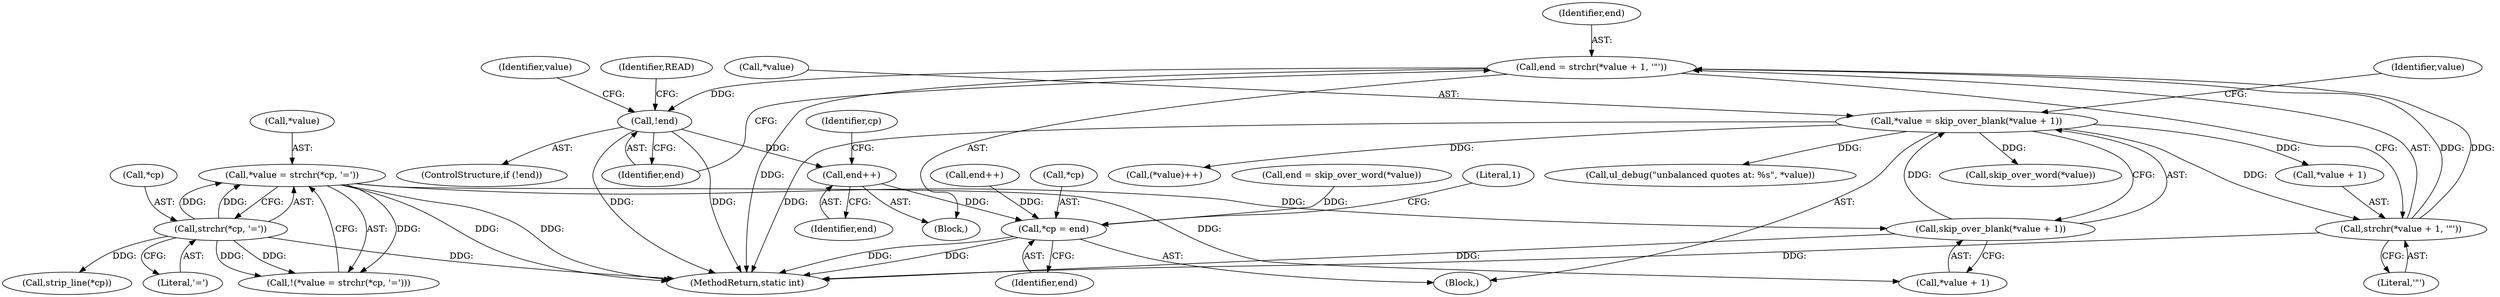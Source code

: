 digraph "1_util-linux_89e90ae7b2826110ea28c1c0eb8e7c56c3907bdc@API" {
"1000155" [label="(Call,end = strchr(*value + 1, '\"'))"];
"1000157" [label="(Call,strchr(*value + 1, '\"'))"];
"1000140" [label="(Call,*value = skip_over_blank(*value + 1))"];
"1000143" [label="(Call,skip_over_blank(*value + 1))"];
"1000120" [label="(Call,*value = strchr(*cp, '='))"];
"1000123" [label="(Call,strchr(*cp, '='))"];
"1000164" [label="(Call,!end)"];
"1000188" [label="(Call,end++)"];
"1000207" [label="(Call,*cp = end)"];
"1000189" [label="(Identifier,end)"];
"1000163" [label="(ControlStructure,if (!end))"];
"1000157" [label="(Call,strchr(*value + 1, '\"'))"];
"1000120" [label="(Call,*value = strchr(*cp, '='))"];
"1000144" [label="(Call,*value + 1)"];
"1000194" [label="(Call,skip_over_word(*value))"];
"1000212" [label="(Literal,1)"];
"1000205" [label="(Call,end++)"];
"1000119" [label="(Call,!(*value = strchr(*cp, '=')))"];
"1000124" [label="(Call,*cp)"];
"1000213" [label="(MethodReturn,static int)"];
"1000207" [label="(Call,*cp = end)"];
"1000141" [label="(Call,*value)"];
"1000123" [label="(Call,strchr(*cp, '='))"];
"1000208" [label="(Call,*cp)"];
"1000137" [label="(Call,strip_line(*cp))"];
"1000156" [label="(Identifier,end)"];
"1000168" [label="(Identifier,READ)"];
"1000152" [label="(Identifier,value)"];
"1000165" [label="(Identifier,end)"];
"1000192" [label="(Call,end = skip_over_word(*value))"];
"1000183" [label="(Identifier,value)"];
"1000158" [label="(Call,*value + 1)"];
"1000210" [label="(Identifier,end)"];
"1000181" [label="(Call,(*value)++)"];
"1000209" [label="(Identifier,cp)"];
"1000155" [label="(Call,end = strchr(*value + 1, '\"'))"];
"1000121" [label="(Call,*value)"];
"1000169" [label="(Call,ul_debug(\"unbalanced quotes at: %s\", *value))"];
"1000154" [label="(Block,)"];
"1000164" [label="(Call,!end)"];
"1000162" [label="(Literal,'\"')"];
"1000143" [label="(Call,skip_over_blank(*value + 1))"];
"1000126" [label="(Literal,'=')"];
"1000104" [label="(Block,)"];
"1000140" [label="(Call,*value = skip_over_blank(*value + 1))"];
"1000188" [label="(Call,end++)"];
"1000155" -> "1000154"  [label="AST: "];
"1000155" -> "1000157"  [label="CFG: "];
"1000156" -> "1000155"  [label="AST: "];
"1000157" -> "1000155"  [label="AST: "];
"1000165" -> "1000155"  [label="CFG: "];
"1000155" -> "1000213"  [label="DDG: "];
"1000157" -> "1000155"  [label="DDG: "];
"1000157" -> "1000155"  [label="DDG: "];
"1000155" -> "1000164"  [label="DDG: "];
"1000157" -> "1000162"  [label="CFG: "];
"1000158" -> "1000157"  [label="AST: "];
"1000162" -> "1000157"  [label="AST: "];
"1000157" -> "1000213"  [label="DDG: "];
"1000140" -> "1000157"  [label="DDG: "];
"1000140" -> "1000104"  [label="AST: "];
"1000140" -> "1000143"  [label="CFG: "];
"1000141" -> "1000140"  [label="AST: "];
"1000143" -> "1000140"  [label="AST: "];
"1000152" -> "1000140"  [label="CFG: "];
"1000140" -> "1000213"  [label="DDG: "];
"1000143" -> "1000140"  [label="DDG: "];
"1000140" -> "1000158"  [label="DDG: "];
"1000140" -> "1000169"  [label="DDG: "];
"1000140" -> "1000181"  [label="DDG: "];
"1000140" -> "1000194"  [label="DDG: "];
"1000143" -> "1000144"  [label="CFG: "];
"1000144" -> "1000143"  [label="AST: "];
"1000143" -> "1000213"  [label="DDG: "];
"1000120" -> "1000143"  [label="DDG: "];
"1000120" -> "1000119"  [label="AST: "];
"1000120" -> "1000123"  [label="CFG: "];
"1000121" -> "1000120"  [label="AST: "];
"1000123" -> "1000120"  [label="AST: "];
"1000119" -> "1000120"  [label="CFG: "];
"1000120" -> "1000213"  [label="DDG: "];
"1000120" -> "1000213"  [label="DDG: "];
"1000120" -> "1000119"  [label="DDG: "];
"1000123" -> "1000120"  [label="DDG: "];
"1000123" -> "1000120"  [label="DDG: "];
"1000120" -> "1000144"  [label="DDG: "];
"1000123" -> "1000126"  [label="CFG: "];
"1000124" -> "1000123"  [label="AST: "];
"1000126" -> "1000123"  [label="AST: "];
"1000123" -> "1000213"  [label="DDG: "];
"1000123" -> "1000119"  [label="DDG: "];
"1000123" -> "1000119"  [label="DDG: "];
"1000123" -> "1000137"  [label="DDG: "];
"1000164" -> "1000163"  [label="AST: "];
"1000164" -> "1000165"  [label="CFG: "];
"1000165" -> "1000164"  [label="AST: "];
"1000168" -> "1000164"  [label="CFG: "];
"1000183" -> "1000164"  [label="CFG: "];
"1000164" -> "1000213"  [label="DDG: "];
"1000164" -> "1000213"  [label="DDG: "];
"1000164" -> "1000188"  [label="DDG: "];
"1000188" -> "1000154"  [label="AST: "];
"1000188" -> "1000189"  [label="CFG: "];
"1000189" -> "1000188"  [label="AST: "];
"1000209" -> "1000188"  [label="CFG: "];
"1000188" -> "1000207"  [label="DDG: "];
"1000207" -> "1000104"  [label="AST: "];
"1000207" -> "1000210"  [label="CFG: "];
"1000208" -> "1000207"  [label="AST: "];
"1000210" -> "1000207"  [label="AST: "];
"1000212" -> "1000207"  [label="CFG: "];
"1000207" -> "1000213"  [label="DDG: "];
"1000207" -> "1000213"  [label="DDG: "];
"1000205" -> "1000207"  [label="DDG: "];
"1000192" -> "1000207"  [label="DDG: "];
}
